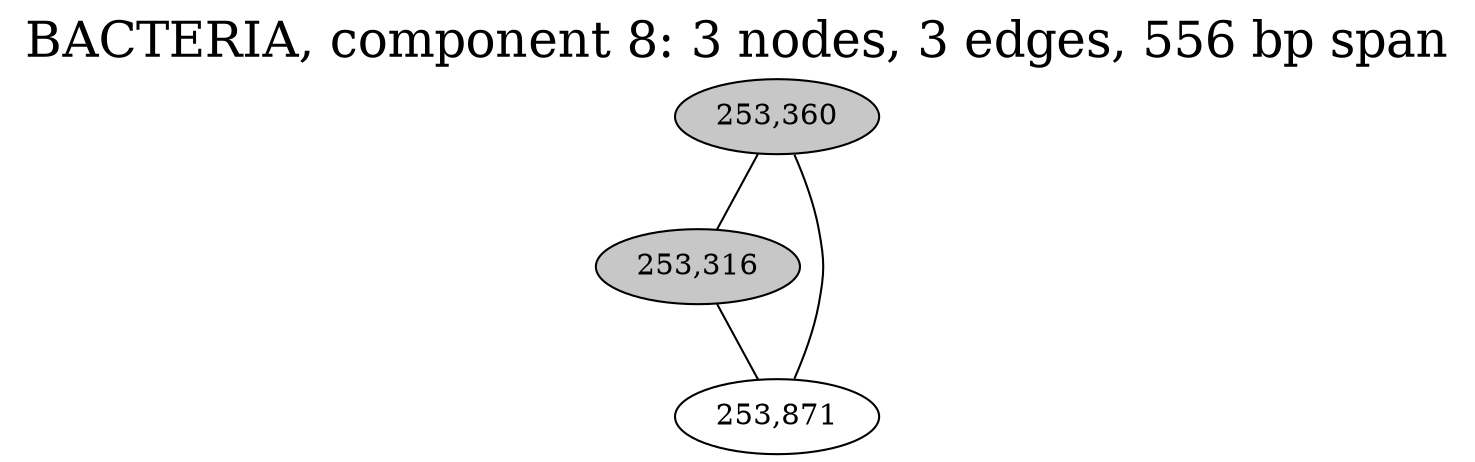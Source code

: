 graph BACTERIA_cc8 {
	overlap="prism50";
	outputorder="edgesfirst";
	label="BACTERIA, component 8: 3 nodes, 3 edges, 556 bp span";
	labelloc="t";
	fontsize=24;
	"253,360" [style="filled", fillcolor="#c7c7c7", fontcolor="#000000"];
	"253,316" [style="filled", fillcolor="#c7c7c7", fontcolor="#000000"];
	"253,871" [style="filled", fillcolor="#ffffff", fontcolor="#000000"];
	"253,360" -- "253,316";
	"253,360" -- "253,871";
	"253,316" -- "253,871";
}